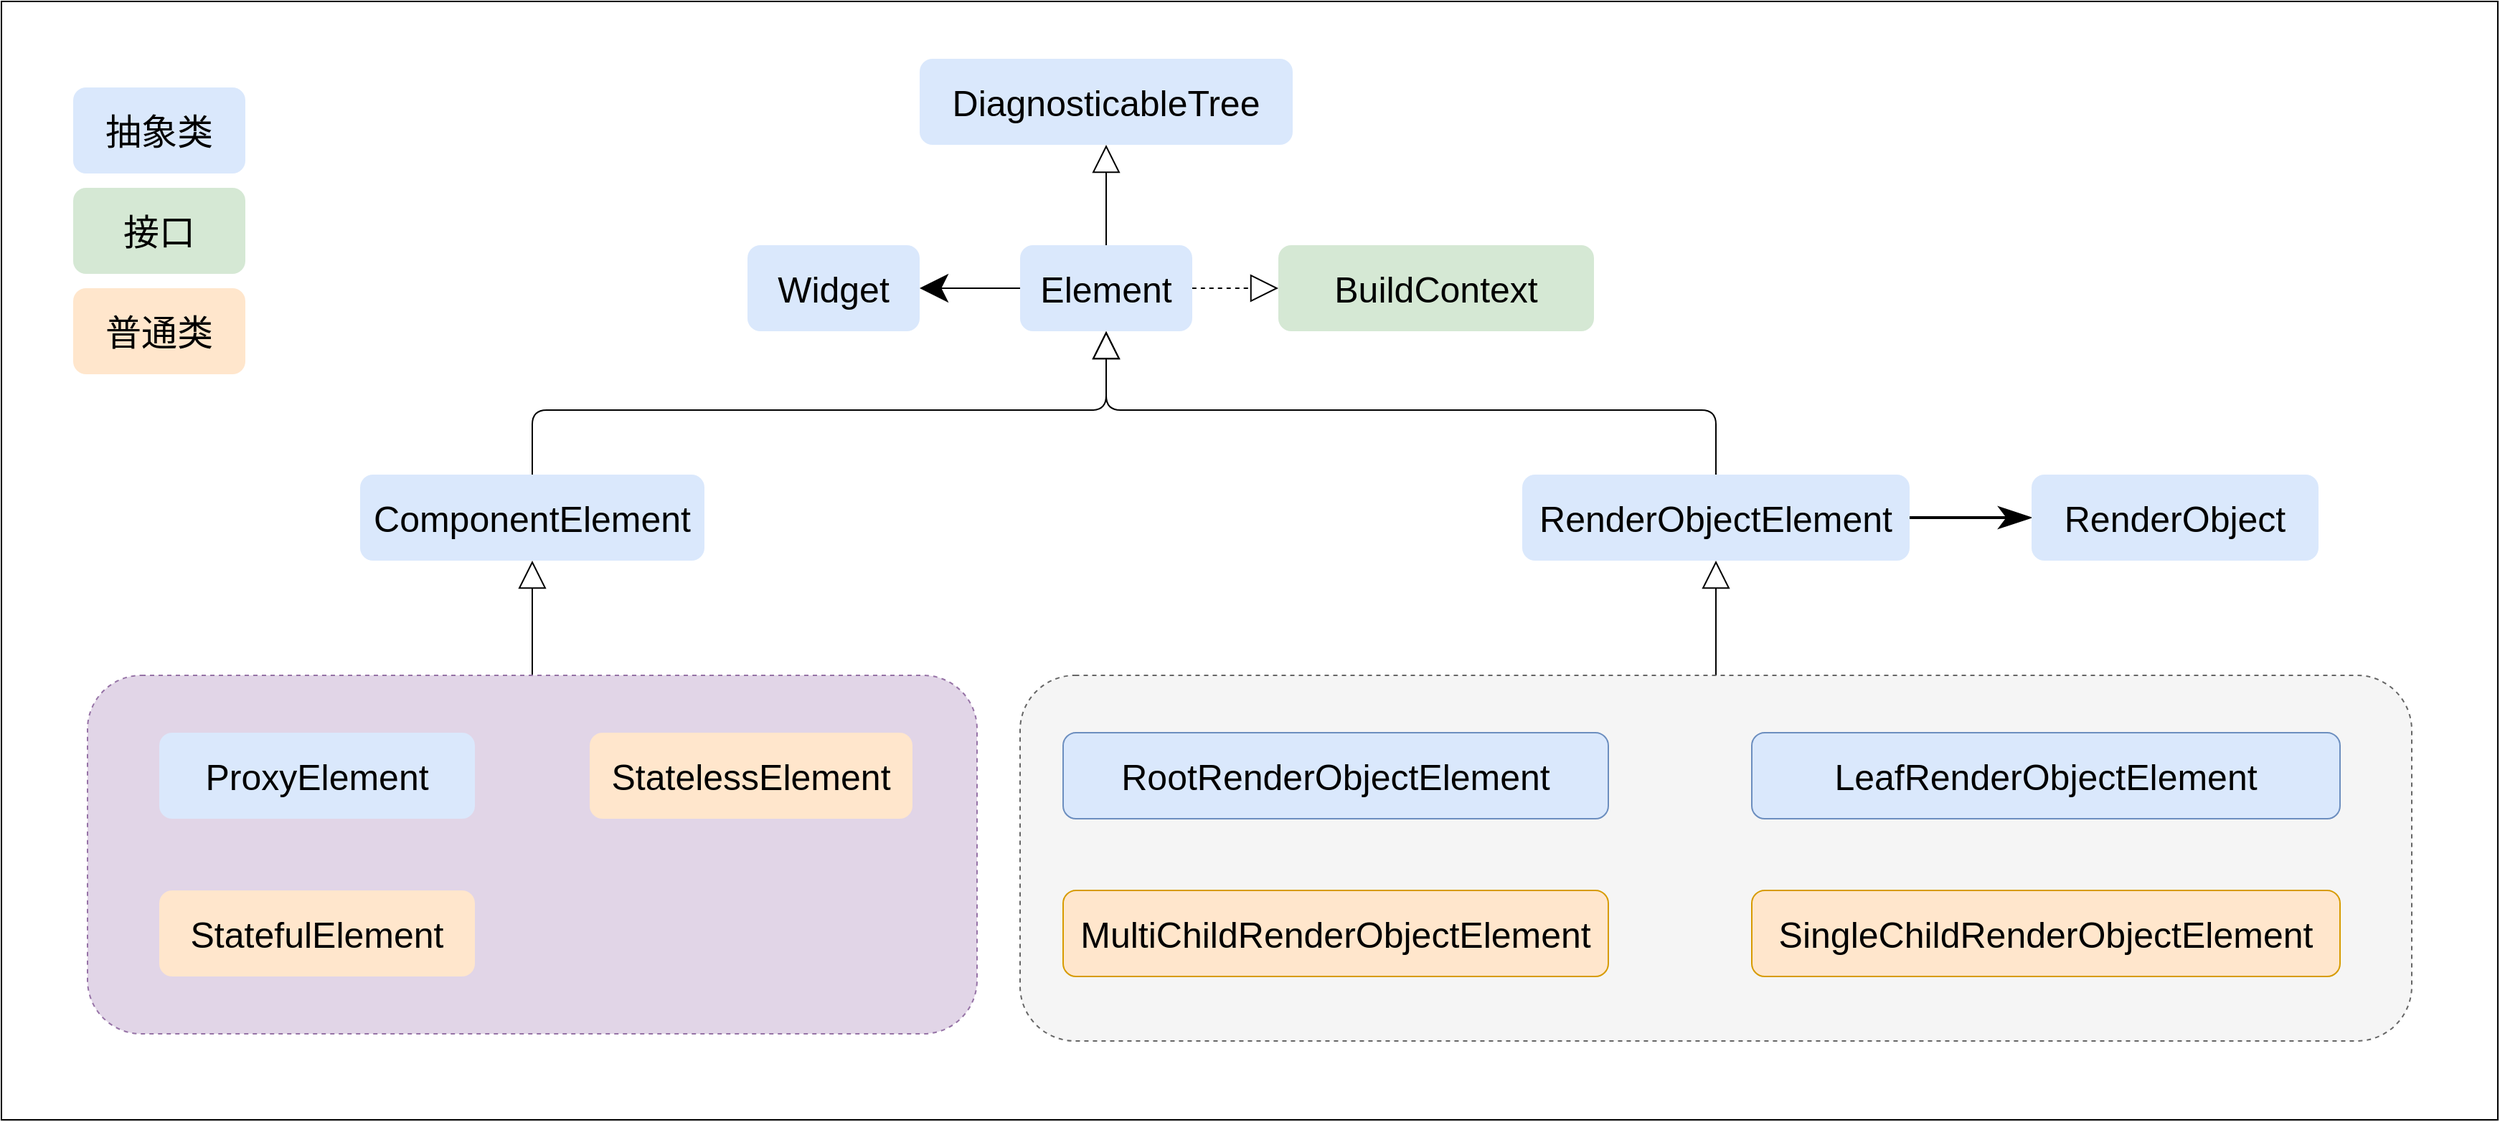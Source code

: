 <mxfile version="14.2.9" type="github">
  <diagram id="R2lEEEUBdFMjLlhIrx00" name="Page-1">
    <mxGraphModel dx="2742" dy="2214" grid="1" gridSize="10" guides="1" tooltips="1" connect="1" arrows="1" fold="1" page="1" pageScale="1" pageWidth="850" pageHeight="1100" math="0" shadow="0" extFonts="Permanent Marker^https://fonts.googleapis.com/css?family=Permanent+Marker">
      <root>
        <mxCell id="0" />
        <mxCell id="1" parent="0" />
        <mxCell id="zPg4MHeuDw2F0yd0gXe6-46" value="" style="rounded=0;whiteSpace=wrap;html=1;sketch=0;fillColor=none;fontSize=25;" vertex="1" parent="1">
          <mxGeometry x="-140" y="-60" width="1740" height="780" as="geometry" />
        </mxCell>
        <mxCell id="zPg4MHeuDw2F0yd0gXe6-44" style="edgeStyle=orthogonalEdgeStyle;curved=1;rounded=1;sketch=0;orthogonalLoop=1;jettySize=auto;html=1;exitX=0.5;exitY=0;exitDx=0;exitDy=0;entryX=0.5;entryY=1;entryDx=0;entryDy=0;endArrow=block;endFill=0;fontSize=25;startSize=7;endSize=17;" edge="1" parent="1" source="zPg4MHeuDw2F0yd0gXe6-40" target="zPg4MHeuDw2F0yd0gXe6-15">
          <mxGeometry relative="1" as="geometry" />
        </mxCell>
        <mxCell id="zPg4MHeuDw2F0yd0gXe6-40" value="" style="rounded=1;whiteSpace=wrap;html=1;sketch=0;fontSize=25;dashed=1;strokeColor=#666666;fillColor=#f5f5f5;fontColor=#333333;" vertex="1" parent="1">
          <mxGeometry x="570" y="410" width="970" height="255" as="geometry" />
        </mxCell>
        <mxCell id="zPg4MHeuDw2F0yd0gXe6-43" style="edgeStyle=orthogonalEdgeStyle;curved=1;rounded=1;sketch=0;orthogonalLoop=1;jettySize=auto;html=1;exitX=0.5;exitY=0;exitDx=0;exitDy=0;entryX=0.5;entryY=1;entryDx=0;entryDy=0;endArrow=block;endFill=0;fontSize=25;endSize=17;" edge="1" parent="1" source="zPg4MHeuDw2F0yd0gXe6-39" target="zPg4MHeuDw2F0yd0gXe6-9">
          <mxGeometry relative="1" as="geometry" />
        </mxCell>
        <mxCell id="zPg4MHeuDw2F0yd0gXe6-39" value="" style="rounded=1;whiteSpace=wrap;html=1;sketch=0;fontSize=25;dashed=1;strokeColor=#9673a6;fillColor=#e1d5e7;" vertex="1" parent="1">
          <mxGeometry x="-80" y="410" width="620" height="250" as="geometry" />
        </mxCell>
        <mxCell id="zPg4MHeuDw2F0yd0gXe6-2" value="&lt;span style=&quot;font-size: 25px;&quot;&gt;BuildContext&lt;/span&gt;" style="rounded=1;whiteSpace=wrap;html=1;fontStyle=0;fillColor=#d5e8d4;fontSize=25;strokeColor=none;" vertex="1" parent="1">
          <mxGeometry x="750" y="110" width="220" height="60" as="geometry" />
        </mxCell>
        <mxCell id="zPg4MHeuDw2F0yd0gXe6-6" style="edgeStyle=orthogonalEdgeStyle;rounded=0;orthogonalLoop=1;jettySize=auto;html=1;exitX=0.5;exitY=0;exitDx=0;exitDy=0;entryX=0.5;entryY=1;entryDx=0;entryDy=0;fontStyle=0;endArrow=block;endFill=0;fontSize=25;endSize=17;" edge="1" parent="1" source="zPg4MHeuDw2F0yd0gXe6-4" target="zPg4MHeuDw2F0yd0gXe6-5">
          <mxGeometry relative="1" as="geometry" />
        </mxCell>
        <mxCell id="zPg4MHeuDw2F0yd0gXe6-7" style="edgeStyle=orthogonalEdgeStyle;rounded=0;orthogonalLoop=1;jettySize=auto;html=1;exitX=1;exitY=0.5;exitDx=0;exitDy=0;entryX=0;entryY=0.5;entryDx=0;entryDy=0;curved=1;fontStyle=0;endArrow=block;endFill=0;dashed=1;fontSize=25;endSize=17;" edge="1" parent="1" source="zPg4MHeuDw2F0yd0gXe6-4" target="zPg4MHeuDw2F0yd0gXe6-2">
          <mxGeometry relative="1" as="geometry" />
        </mxCell>
        <mxCell id="zPg4MHeuDw2F0yd0gXe6-36" style="edgeStyle=orthogonalEdgeStyle;curved=1;rounded=1;sketch=0;orthogonalLoop=1;jettySize=auto;html=1;exitX=0;exitY=0.5;exitDx=0;exitDy=0;entryX=1;entryY=0.5;entryDx=0;entryDy=0;endArrow=classic;endFill=1;fontSize=25;fontStyle=0;endSize=17;" edge="1" parent="1" source="zPg4MHeuDw2F0yd0gXe6-4" target="zPg4MHeuDw2F0yd0gXe6-35">
          <mxGeometry relative="1" as="geometry" />
        </mxCell>
        <mxCell id="zPg4MHeuDw2F0yd0gXe6-4" value="&lt;span style=&quot;font-size: 25px;&quot;&gt;Element&lt;/span&gt;" style="rounded=1;whiteSpace=wrap;html=1;fontStyle=0;fillColor=#dae8fc;fontSize=25;strokeColor=none;" vertex="1" parent="1">
          <mxGeometry x="570" y="110" width="120" height="60" as="geometry" />
        </mxCell>
        <mxCell id="zPg4MHeuDw2F0yd0gXe6-5" value="&lt;span style=&quot;font-size: 25px;&quot;&gt;DiagnosticableTree&lt;/span&gt;" style="rounded=1;whiteSpace=wrap;html=1;fontStyle=0;fillColor=#dae8fc;fontSize=25;strokeColor=none;" vertex="1" parent="1">
          <mxGeometry x="500" y="-20" width="260" height="60" as="geometry" />
        </mxCell>
        <mxCell id="zPg4MHeuDw2F0yd0gXe6-14" style="edgeStyle=orthogonalEdgeStyle;rounded=1;sketch=0;orthogonalLoop=1;jettySize=auto;html=1;exitX=0.5;exitY=0;exitDx=0;exitDy=0;entryX=0.5;entryY=1;entryDx=0;entryDy=0;fontStyle=0;endArrow=block;endFill=0;fontSize=25;endSize=17;" edge="1" parent="1" source="zPg4MHeuDw2F0yd0gXe6-9" target="zPg4MHeuDw2F0yd0gXe6-4">
          <mxGeometry relative="1" as="geometry" />
        </mxCell>
        <mxCell id="zPg4MHeuDw2F0yd0gXe6-9" value="ComponentElement" style="rounded=1;whiteSpace=wrap;html=1;sketch=0;fontStyle=0;fillColor=#dae8fc;fontSize=25;strokeColor=none;" vertex="1" parent="1">
          <mxGeometry x="110" y="270" width="240" height="60" as="geometry" />
        </mxCell>
        <mxCell id="zPg4MHeuDw2F0yd0gXe6-11" value="ProxyElement" style="rounded=1;whiteSpace=wrap;html=1;sketch=0;fontStyle=0;fillColor=#dae8fc;fontSize=25;strokeColor=none;" vertex="1" parent="1">
          <mxGeometry x="-30" y="450" width="220" height="60" as="geometry" />
        </mxCell>
        <mxCell id="zPg4MHeuDw2F0yd0gXe6-12" value="StatefulElement" style="rounded=1;whiteSpace=wrap;html=1;sketch=0;fontStyle=0;fillColor=#ffe6cc;fontSize=25;strokeColor=none;" vertex="1" parent="1">
          <mxGeometry x="-30" y="560" width="220" height="60" as="geometry" />
        </mxCell>
        <mxCell id="zPg4MHeuDw2F0yd0gXe6-13" value="StatelessElement" style="rounded=1;whiteSpace=wrap;html=1;sketch=0;fontStyle=0;fillColor=#ffe6cc;fontSize=25;strokeColor=none;" vertex="1" parent="1">
          <mxGeometry x="270" y="450" width="225" height="60" as="geometry" />
        </mxCell>
        <mxCell id="zPg4MHeuDw2F0yd0gXe6-22" style="edgeStyle=orthogonalEdgeStyle;rounded=1;sketch=0;orthogonalLoop=1;jettySize=auto;html=1;exitX=0.5;exitY=0;exitDx=0;exitDy=0;endArrow=block;endFill=0;fontSize=25;fontStyle=0;entryX=0.5;entryY=1;entryDx=0;entryDy=0;endSize=17;" edge="1" parent="1" source="zPg4MHeuDw2F0yd0gXe6-15" target="zPg4MHeuDw2F0yd0gXe6-4">
          <mxGeometry relative="1" as="geometry">
            <mxPoint x="560" y="200" as="targetPoint" />
          </mxGeometry>
        </mxCell>
        <mxCell id="zPg4MHeuDw2F0yd0gXe6-48" style="edgeStyle=orthogonalEdgeStyle;curved=1;rounded=1;sketch=0;orthogonalLoop=1;jettySize=auto;html=1;exitX=1;exitY=0.5;exitDx=0;exitDy=0;entryX=0;entryY=0.5;entryDx=0;entryDy=0;startSize=7;endArrow=classicThin;endFill=1;endSize=17;strokeWidth=2;fontSize=25;" edge="1" parent="1" source="zPg4MHeuDw2F0yd0gXe6-15" target="zPg4MHeuDw2F0yd0gXe6-47">
          <mxGeometry relative="1" as="geometry" />
        </mxCell>
        <mxCell id="zPg4MHeuDw2F0yd0gXe6-15" value="RenderObjectElement" style="rounded=1;whiteSpace=wrap;html=1;sketch=0;fontStyle=0;fillColor=#dae8fc;fontSize=25;strokeColor=none;" vertex="1" parent="1">
          <mxGeometry x="920" y="270" width="270" height="60" as="geometry" />
        </mxCell>
        <mxCell id="zPg4MHeuDw2F0yd0gXe6-17" value="&lt;div style=&quot;text-align: left; font-size: 25px;&quot;&gt;&lt;span style=&quot;font-size: 25px;&quot;&gt;&lt;font face=&quot;helvetica&quot; style=&quot;font-size: 25px;&quot;&gt;RootRenderObjectElement&lt;/font&gt;&lt;/span&gt;&lt;/div&gt;" style="rounded=1;whiteSpace=wrap;html=1;sketch=0;fontStyle=0;fillColor=#dae8fc;strokeColor=#6c8ebf;fontSize=25;" vertex="1" parent="1">
          <mxGeometry x="600" y="450" width="380" height="60" as="geometry" />
        </mxCell>
        <mxCell id="zPg4MHeuDw2F0yd0gXe6-18" value="&lt;div style=&quot;text-align: left; font-size: 25px;&quot;&gt;&lt;span style=&quot;font-size: 25px;&quot;&gt;&lt;font face=&quot;helvetica&quot; style=&quot;font-size: 25px;&quot;&gt;SingleChildRenderObjectElement&lt;/font&gt;&lt;/span&gt;&lt;/div&gt;" style="rounded=1;whiteSpace=wrap;html=1;sketch=0;fontStyle=0;fillColor=#ffe6cc;strokeColor=#d79b00;fontSize=25;" vertex="1" parent="1">
          <mxGeometry x="1080" y="560" width="410" height="60" as="geometry" />
        </mxCell>
        <mxCell id="zPg4MHeuDw2F0yd0gXe6-19" value="&lt;div style=&quot;text-align: left; font-size: 25px;&quot;&gt;&lt;span style=&quot;font-size: 25px;&quot;&gt;&lt;font face=&quot;helvetica&quot; style=&quot;font-size: 25px;&quot;&gt;MultiChildRenderObjectElement&lt;/font&gt;&lt;/span&gt;&lt;/div&gt;" style="rounded=1;whiteSpace=wrap;html=1;sketch=0;fontStyle=0;fillColor=#ffe6cc;strokeColor=#d79b00;fontSize=25;" vertex="1" parent="1">
          <mxGeometry x="600" y="560" width="380" height="60" as="geometry" />
        </mxCell>
        <mxCell id="zPg4MHeuDw2F0yd0gXe6-20" value="&lt;div style=&quot;text-align: left; font-size: 25px;&quot;&gt;&lt;font face=&quot;helvetica&quot; style=&quot;font-size: 25px;&quot;&gt;&lt;span style=&quot;font-size: 25px;&quot;&gt;LeafRenderObjectElement&lt;/span&gt;&lt;/font&gt;&lt;br style=&quot;font-size: 25px;&quot;&gt;&lt;/div&gt;" style="rounded=1;whiteSpace=wrap;html=1;sketch=0;fontStyle=0;fillColor=#dae8fc;strokeColor=#6c8ebf;fontSize=25;" vertex="1" parent="1">
          <mxGeometry x="1080" y="450" width="410" height="60" as="geometry" />
        </mxCell>
        <mxCell id="zPg4MHeuDw2F0yd0gXe6-35" value="Widget" style="rounded=1;whiteSpace=wrap;html=1;sketch=0;fillColor=#dae8fc;fontSize=25;fontStyle=0;strokeColor=none;" vertex="1" parent="1">
          <mxGeometry x="380" y="110" width="120" height="60" as="geometry" />
        </mxCell>
        <mxCell id="zPg4MHeuDw2F0yd0gXe6-47" value="RenderObject" style="rounded=1;whiteSpace=wrap;html=1;sketch=0;fillColor=#dae8fc;fontSize=25;fontStyle=0;strokeColor=none;" vertex="1" parent="1">
          <mxGeometry x="1275" y="270" width="200" height="60" as="geometry" />
        </mxCell>
        <mxCell id="zPg4MHeuDw2F0yd0gXe6-51" value="抽象类" style="rounded=1;whiteSpace=wrap;html=1;sketch=0;fillColor=#dae8fc;fontSize=25;fontStyle=0;strokeColor=none;" vertex="1" parent="1">
          <mxGeometry x="-90" width="120" height="60" as="geometry" />
        </mxCell>
        <mxCell id="zPg4MHeuDw2F0yd0gXe6-52" value="接口" style="rounded=1;whiteSpace=wrap;html=1;sketch=0;fillColor=#d5e8d4;fontSize=25;fontStyle=0;strokeColor=none;" vertex="1" parent="1">
          <mxGeometry x="-90" y="70" width="120" height="60" as="geometry" />
        </mxCell>
        <mxCell id="zPg4MHeuDw2F0yd0gXe6-53" value="普通类" style="rounded=1;whiteSpace=wrap;html=1;sketch=0;fillColor=#ffe6cc;fontSize=25;fontStyle=0;strokeColor=none;" vertex="1" parent="1">
          <mxGeometry x="-90" y="140" width="120" height="60" as="geometry" />
        </mxCell>
      </root>
    </mxGraphModel>
  </diagram>
</mxfile>
